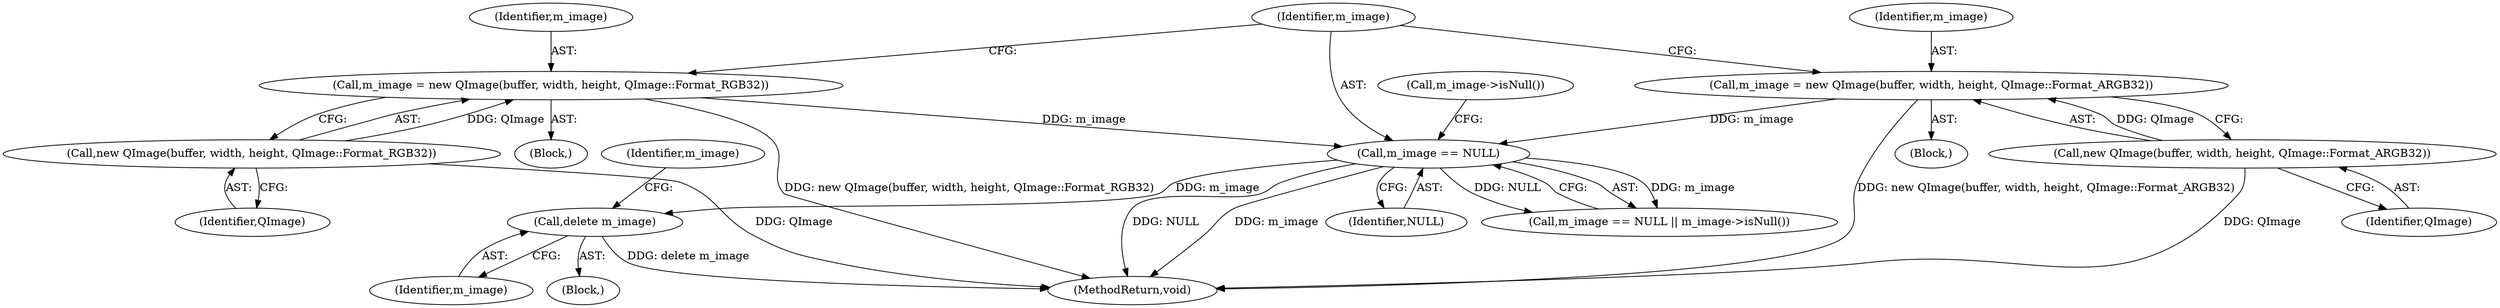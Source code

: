 digraph "0_poppler_7b2d314a61fd0e12f47c62996cb49ec0d1ba747a@API" {
"1000341" [label="(Call,delete m_image)"];
"1000281" [label="(Call,m_image == NULL)"];
"1000275" [label="(Call,m_image = new QImage(buffer, width, height, QImage::Format_RGB32))"];
"1000277" [label="(Call,new QImage(buffer, width, height, QImage::Format_RGB32))"];
"1000241" [label="(Call,m_image = new QImage(buffer, width, height, QImage::Format_ARGB32))"];
"1000243" [label="(Call,new QImage(buffer, width, height, QImage::Format_ARGB32))"];
"1000284" [label="(Call,m_image->isNull())"];
"1000282" [label="(Identifier,m_image)"];
"1000244" [label="(Identifier,QImage)"];
"1000342" [label="(Identifier,m_image)"];
"1000350" [label="(MethodReturn,void)"];
"1000246" [label="(Block,)"];
"1000276" [label="(Identifier,m_image)"];
"1000281" [label="(Call,m_image == NULL)"];
"1000283" [label="(Identifier,NULL)"];
"1000280" [label="(Call,m_image == NULL || m_image->isNull())"];
"1000243" [label="(Call,new QImage(buffer, width, height, QImage::Format_ARGB32))"];
"1000242" [label="(Identifier,m_image)"];
"1000152" [label="(Block,)"];
"1000277" [label="(Call,new QImage(buffer, width, height, QImage::Format_RGB32))"];
"1000241" [label="(Call,m_image = new QImage(buffer, width, height, QImage::Format_ARGB32))"];
"1000275" [label="(Call,m_image = new QImage(buffer, width, height, QImage::Format_RGB32))"];
"1000111" [label="(Block,)"];
"1000278" [label="(Identifier,QImage)"];
"1000341" [label="(Call,delete m_image)"];
"1000344" [label="(Identifier,m_image)"];
"1000341" -> "1000111"  [label="AST: "];
"1000341" -> "1000342"  [label="CFG: "];
"1000342" -> "1000341"  [label="AST: "];
"1000344" -> "1000341"  [label="CFG: "];
"1000341" -> "1000350"  [label="DDG: delete m_image"];
"1000281" -> "1000341"  [label="DDG: m_image"];
"1000281" -> "1000280"  [label="AST: "];
"1000281" -> "1000283"  [label="CFG: "];
"1000282" -> "1000281"  [label="AST: "];
"1000283" -> "1000281"  [label="AST: "];
"1000284" -> "1000281"  [label="CFG: "];
"1000280" -> "1000281"  [label="CFG: "];
"1000281" -> "1000350"  [label="DDG: m_image"];
"1000281" -> "1000350"  [label="DDG: NULL"];
"1000281" -> "1000280"  [label="DDG: m_image"];
"1000281" -> "1000280"  [label="DDG: NULL"];
"1000275" -> "1000281"  [label="DDG: m_image"];
"1000241" -> "1000281"  [label="DDG: m_image"];
"1000275" -> "1000246"  [label="AST: "];
"1000275" -> "1000277"  [label="CFG: "];
"1000276" -> "1000275"  [label="AST: "];
"1000277" -> "1000275"  [label="AST: "];
"1000282" -> "1000275"  [label="CFG: "];
"1000275" -> "1000350"  [label="DDG: new QImage(buffer, width, height, QImage::Format_RGB32)"];
"1000277" -> "1000275"  [label="DDG: QImage"];
"1000277" -> "1000278"  [label="CFG: "];
"1000278" -> "1000277"  [label="AST: "];
"1000277" -> "1000350"  [label="DDG: QImage"];
"1000241" -> "1000152"  [label="AST: "];
"1000241" -> "1000243"  [label="CFG: "];
"1000242" -> "1000241"  [label="AST: "];
"1000243" -> "1000241"  [label="AST: "];
"1000282" -> "1000241"  [label="CFG: "];
"1000241" -> "1000350"  [label="DDG: new QImage(buffer, width, height, QImage::Format_ARGB32)"];
"1000243" -> "1000241"  [label="DDG: QImage"];
"1000243" -> "1000244"  [label="CFG: "];
"1000244" -> "1000243"  [label="AST: "];
"1000243" -> "1000350"  [label="DDG: QImage"];
}
